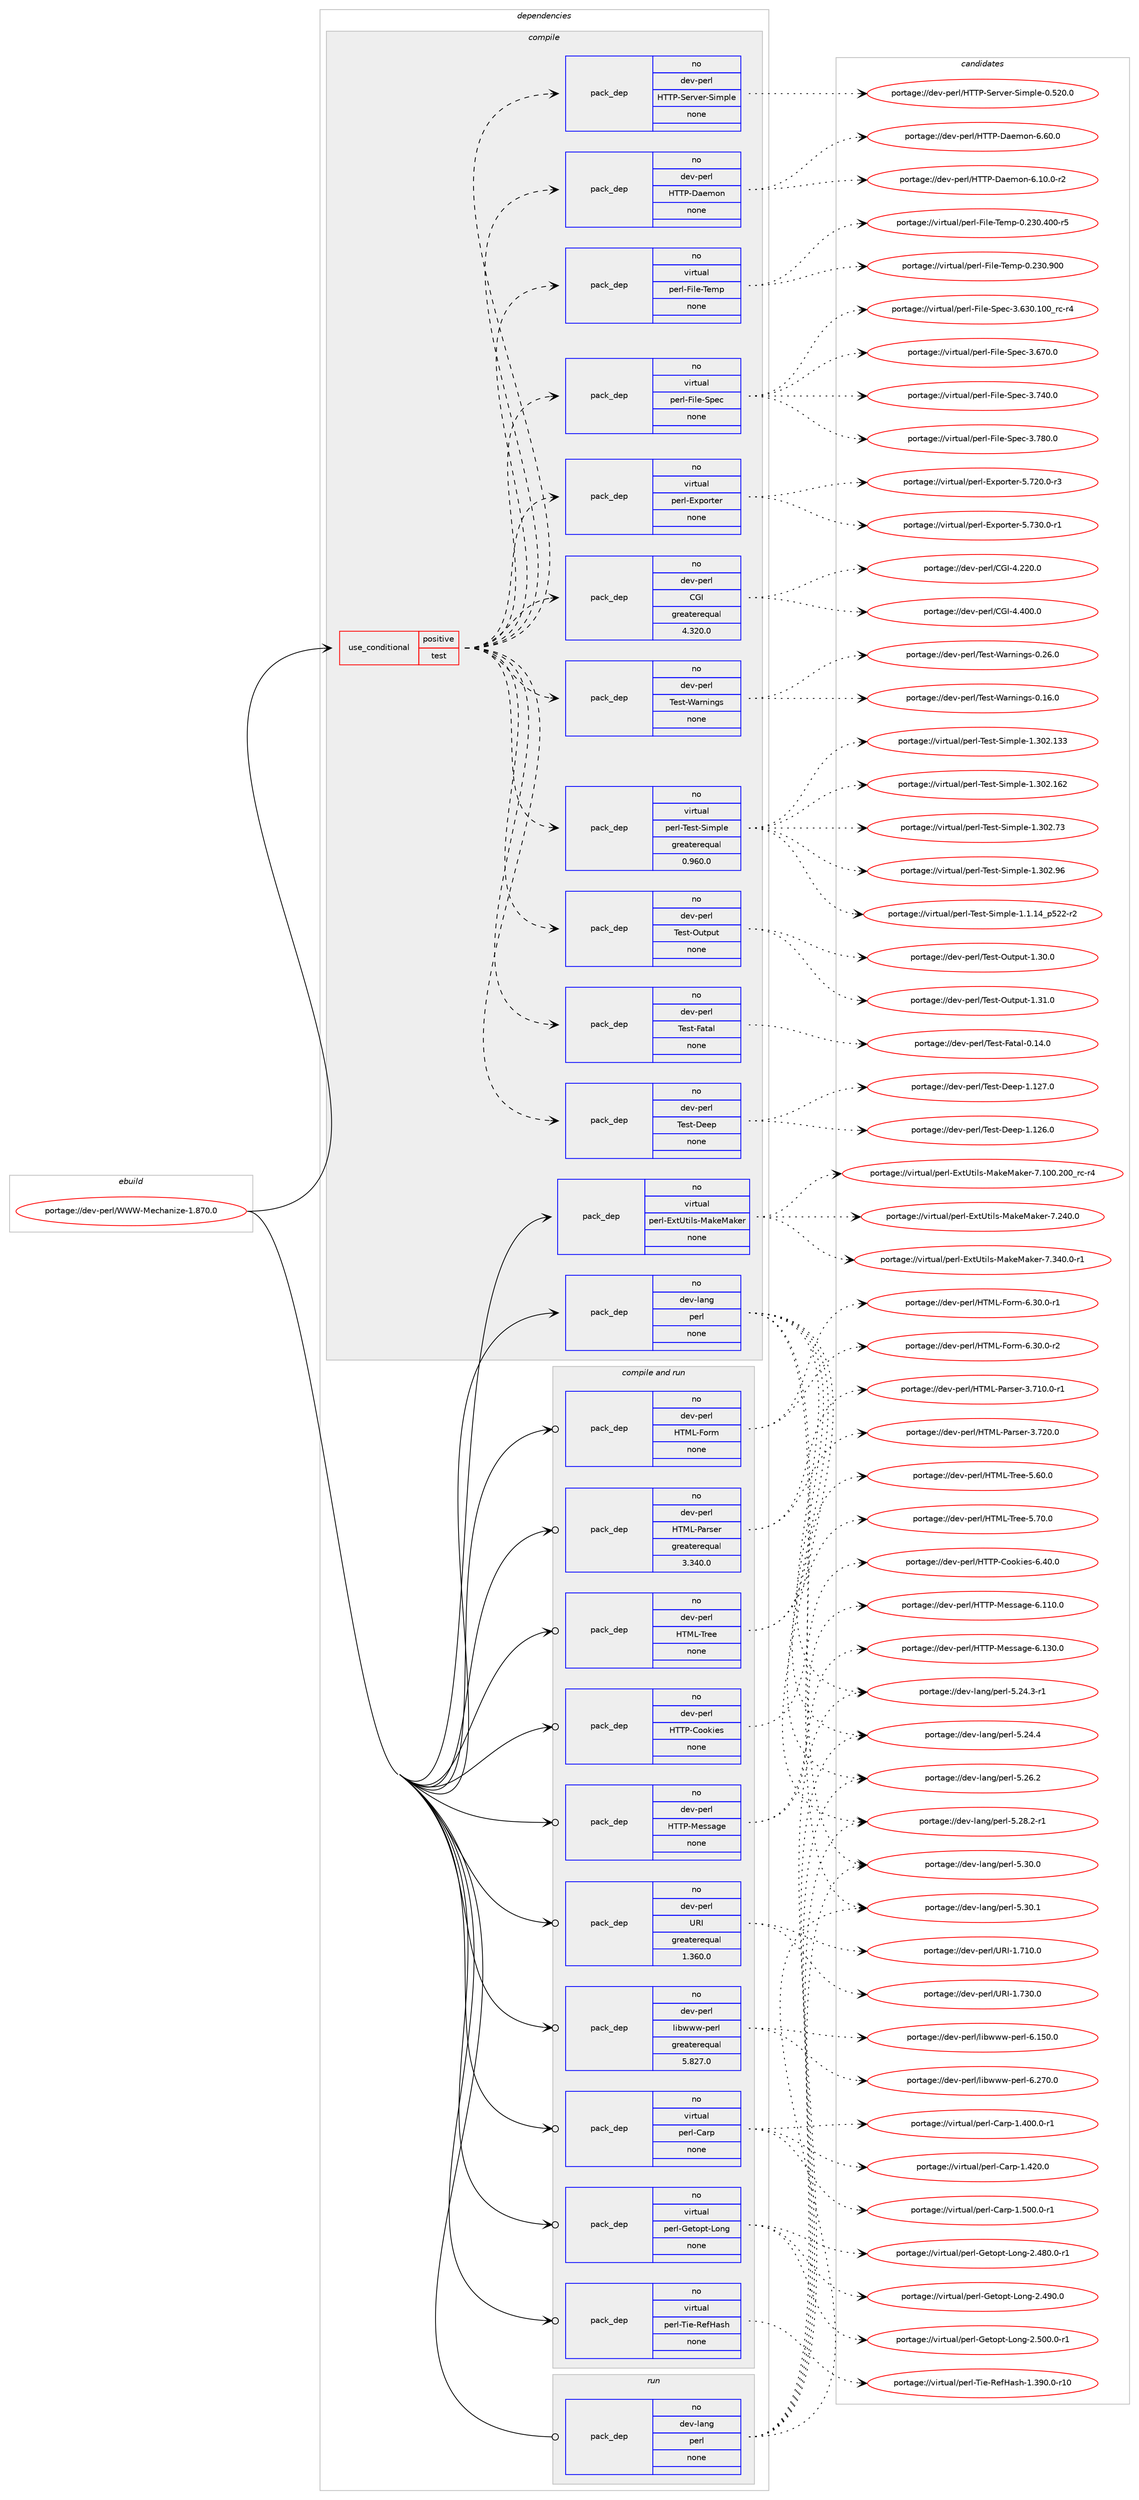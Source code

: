 digraph prolog {

# *************
# Graph options
# *************

newrank=true;
concentrate=true;
compound=true;
graph [rankdir=LR,fontname=Helvetica,fontsize=10,ranksep=1.5];#, ranksep=2.5, nodesep=0.2];
edge  [arrowhead=vee];
node  [fontname=Helvetica,fontsize=10];

# **********
# The ebuild
# **********

subgraph cluster_leftcol {
color=gray;
rank=same;
label=<<i>ebuild</i>>;
id [label="portage://dev-perl/WWW-Mechanize-1.870.0", color=red, width=4, href="../dev-perl/WWW-Mechanize-1.870.0.svg"];
}

# ****************
# The dependencies
# ****************

subgraph cluster_midcol {
color=gray;
label=<<i>dependencies</i>>;
subgraph cluster_compile {
fillcolor="#eeeeee";
style=filled;
label=<<i>compile</i>>;
subgraph cond23837 {
dependency122647 [label=<<TABLE BORDER="0" CELLBORDER="1" CELLSPACING="0" CELLPADDING="4"><TR><TD ROWSPAN="3" CELLPADDING="10">use_conditional</TD></TR><TR><TD>positive</TD></TR><TR><TD>test</TD></TR></TABLE>>, shape=none, color=red];
subgraph pack95616 {
dependency122648 [label=<<TABLE BORDER="0" CELLBORDER="1" CELLSPACING="0" CELLPADDING="4" WIDTH="220"><TR><TD ROWSPAN="6" CELLPADDING="30">pack_dep</TD></TR><TR><TD WIDTH="110">no</TD></TR><TR><TD>dev-perl</TD></TR><TR><TD>CGI</TD></TR><TR><TD>greaterequal</TD></TR><TR><TD>4.320.0</TD></TR></TABLE>>, shape=none, color=blue];
}
dependency122647:e -> dependency122648:w [weight=20,style="dashed",arrowhead="vee"];
subgraph pack95617 {
dependency122649 [label=<<TABLE BORDER="0" CELLBORDER="1" CELLSPACING="0" CELLPADDING="4" WIDTH="220"><TR><TD ROWSPAN="6" CELLPADDING="30">pack_dep</TD></TR><TR><TD WIDTH="110">no</TD></TR><TR><TD>virtual</TD></TR><TR><TD>perl-Exporter</TD></TR><TR><TD>none</TD></TR><TR><TD></TD></TR></TABLE>>, shape=none, color=blue];
}
dependency122647:e -> dependency122649:w [weight=20,style="dashed",arrowhead="vee"];
subgraph pack95618 {
dependency122650 [label=<<TABLE BORDER="0" CELLBORDER="1" CELLSPACING="0" CELLPADDING="4" WIDTH="220"><TR><TD ROWSPAN="6" CELLPADDING="30">pack_dep</TD></TR><TR><TD WIDTH="110">no</TD></TR><TR><TD>virtual</TD></TR><TR><TD>perl-File-Spec</TD></TR><TR><TD>none</TD></TR><TR><TD></TD></TR></TABLE>>, shape=none, color=blue];
}
dependency122647:e -> dependency122650:w [weight=20,style="dashed",arrowhead="vee"];
subgraph pack95619 {
dependency122651 [label=<<TABLE BORDER="0" CELLBORDER="1" CELLSPACING="0" CELLPADDING="4" WIDTH="220"><TR><TD ROWSPAN="6" CELLPADDING="30">pack_dep</TD></TR><TR><TD WIDTH="110">no</TD></TR><TR><TD>virtual</TD></TR><TR><TD>perl-File-Temp</TD></TR><TR><TD>none</TD></TR><TR><TD></TD></TR></TABLE>>, shape=none, color=blue];
}
dependency122647:e -> dependency122651:w [weight=20,style="dashed",arrowhead="vee"];
subgraph pack95620 {
dependency122652 [label=<<TABLE BORDER="0" CELLBORDER="1" CELLSPACING="0" CELLPADDING="4" WIDTH="220"><TR><TD ROWSPAN="6" CELLPADDING="30">pack_dep</TD></TR><TR><TD WIDTH="110">no</TD></TR><TR><TD>dev-perl</TD></TR><TR><TD>HTTP-Daemon</TD></TR><TR><TD>none</TD></TR><TR><TD></TD></TR></TABLE>>, shape=none, color=blue];
}
dependency122647:e -> dependency122652:w [weight=20,style="dashed",arrowhead="vee"];
subgraph pack95621 {
dependency122653 [label=<<TABLE BORDER="0" CELLBORDER="1" CELLSPACING="0" CELLPADDING="4" WIDTH="220"><TR><TD ROWSPAN="6" CELLPADDING="30">pack_dep</TD></TR><TR><TD WIDTH="110">no</TD></TR><TR><TD>dev-perl</TD></TR><TR><TD>HTTP-Server-Simple</TD></TR><TR><TD>none</TD></TR><TR><TD></TD></TR></TABLE>>, shape=none, color=blue];
}
dependency122647:e -> dependency122653:w [weight=20,style="dashed",arrowhead="vee"];
subgraph pack95622 {
dependency122654 [label=<<TABLE BORDER="0" CELLBORDER="1" CELLSPACING="0" CELLPADDING="4" WIDTH="220"><TR><TD ROWSPAN="6" CELLPADDING="30">pack_dep</TD></TR><TR><TD WIDTH="110">no</TD></TR><TR><TD>dev-perl</TD></TR><TR><TD>Test-Deep</TD></TR><TR><TD>none</TD></TR><TR><TD></TD></TR></TABLE>>, shape=none, color=blue];
}
dependency122647:e -> dependency122654:w [weight=20,style="dashed",arrowhead="vee"];
subgraph pack95623 {
dependency122655 [label=<<TABLE BORDER="0" CELLBORDER="1" CELLSPACING="0" CELLPADDING="4" WIDTH="220"><TR><TD ROWSPAN="6" CELLPADDING="30">pack_dep</TD></TR><TR><TD WIDTH="110">no</TD></TR><TR><TD>dev-perl</TD></TR><TR><TD>Test-Fatal</TD></TR><TR><TD>none</TD></TR><TR><TD></TD></TR></TABLE>>, shape=none, color=blue];
}
dependency122647:e -> dependency122655:w [weight=20,style="dashed",arrowhead="vee"];
subgraph pack95624 {
dependency122656 [label=<<TABLE BORDER="0" CELLBORDER="1" CELLSPACING="0" CELLPADDING="4" WIDTH="220"><TR><TD ROWSPAN="6" CELLPADDING="30">pack_dep</TD></TR><TR><TD WIDTH="110">no</TD></TR><TR><TD>dev-perl</TD></TR><TR><TD>Test-Output</TD></TR><TR><TD>none</TD></TR><TR><TD></TD></TR></TABLE>>, shape=none, color=blue];
}
dependency122647:e -> dependency122656:w [weight=20,style="dashed",arrowhead="vee"];
subgraph pack95625 {
dependency122657 [label=<<TABLE BORDER="0" CELLBORDER="1" CELLSPACING="0" CELLPADDING="4" WIDTH="220"><TR><TD ROWSPAN="6" CELLPADDING="30">pack_dep</TD></TR><TR><TD WIDTH="110">no</TD></TR><TR><TD>virtual</TD></TR><TR><TD>perl-Test-Simple</TD></TR><TR><TD>greaterequal</TD></TR><TR><TD>0.960.0</TD></TR></TABLE>>, shape=none, color=blue];
}
dependency122647:e -> dependency122657:w [weight=20,style="dashed",arrowhead="vee"];
subgraph pack95626 {
dependency122658 [label=<<TABLE BORDER="0" CELLBORDER="1" CELLSPACING="0" CELLPADDING="4" WIDTH="220"><TR><TD ROWSPAN="6" CELLPADDING="30">pack_dep</TD></TR><TR><TD WIDTH="110">no</TD></TR><TR><TD>dev-perl</TD></TR><TR><TD>Test-Warnings</TD></TR><TR><TD>none</TD></TR><TR><TD></TD></TR></TABLE>>, shape=none, color=blue];
}
dependency122647:e -> dependency122658:w [weight=20,style="dashed",arrowhead="vee"];
}
id:e -> dependency122647:w [weight=20,style="solid",arrowhead="vee"];
subgraph pack95627 {
dependency122659 [label=<<TABLE BORDER="0" CELLBORDER="1" CELLSPACING="0" CELLPADDING="4" WIDTH="220"><TR><TD ROWSPAN="6" CELLPADDING="30">pack_dep</TD></TR><TR><TD WIDTH="110">no</TD></TR><TR><TD>dev-lang</TD></TR><TR><TD>perl</TD></TR><TR><TD>none</TD></TR><TR><TD></TD></TR></TABLE>>, shape=none, color=blue];
}
id:e -> dependency122659:w [weight=20,style="solid",arrowhead="vee"];
subgraph pack95628 {
dependency122660 [label=<<TABLE BORDER="0" CELLBORDER="1" CELLSPACING="0" CELLPADDING="4" WIDTH="220"><TR><TD ROWSPAN="6" CELLPADDING="30">pack_dep</TD></TR><TR><TD WIDTH="110">no</TD></TR><TR><TD>virtual</TD></TR><TR><TD>perl-ExtUtils-MakeMaker</TD></TR><TR><TD>none</TD></TR><TR><TD></TD></TR></TABLE>>, shape=none, color=blue];
}
id:e -> dependency122660:w [weight=20,style="solid",arrowhead="vee"];
}
subgraph cluster_compileandrun {
fillcolor="#eeeeee";
style=filled;
label=<<i>compile and run</i>>;
subgraph pack95629 {
dependency122661 [label=<<TABLE BORDER="0" CELLBORDER="1" CELLSPACING="0" CELLPADDING="4" WIDTH="220"><TR><TD ROWSPAN="6" CELLPADDING="30">pack_dep</TD></TR><TR><TD WIDTH="110">no</TD></TR><TR><TD>dev-perl</TD></TR><TR><TD>HTML-Form</TD></TR><TR><TD>none</TD></TR><TR><TD></TD></TR></TABLE>>, shape=none, color=blue];
}
id:e -> dependency122661:w [weight=20,style="solid",arrowhead="odotvee"];
subgraph pack95630 {
dependency122662 [label=<<TABLE BORDER="0" CELLBORDER="1" CELLSPACING="0" CELLPADDING="4" WIDTH="220"><TR><TD ROWSPAN="6" CELLPADDING="30">pack_dep</TD></TR><TR><TD WIDTH="110">no</TD></TR><TR><TD>dev-perl</TD></TR><TR><TD>HTML-Parser</TD></TR><TR><TD>greaterequal</TD></TR><TR><TD>3.340.0</TD></TR></TABLE>>, shape=none, color=blue];
}
id:e -> dependency122662:w [weight=20,style="solid",arrowhead="odotvee"];
subgraph pack95631 {
dependency122663 [label=<<TABLE BORDER="0" CELLBORDER="1" CELLSPACING="0" CELLPADDING="4" WIDTH="220"><TR><TD ROWSPAN="6" CELLPADDING="30">pack_dep</TD></TR><TR><TD WIDTH="110">no</TD></TR><TR><TD>dev-perl</TD></TR><TR><TD>HTML-Tree</TD></TR><TR><TD>none</TD></TR><TR><TD></TD></TR></TABLE>>, shape=none, color=blue];
}
id:e -> dependency122663:w [weight=20,style="solid",arrowhead="odotvee"];
subgraph pack95632 {
dependency122664 [label=<<TABLE BORDER="0" CELLBORDER="1" CELLSPACING="0" CELLPADDING="4" WIDTH="220"><TR><TD ROWSPAN="6" CELLPADDING="30">pack_dep</TD></TR><TR><TD WIDTH="110">no</TD></TR><TR><TD>dev-perl</TD></TR><TR><TD>HTTP-Cookies</TD></TR><TR><TD>none</TD></TR><TR><TD></TD></TR></TABLE>>, shape=none, color=blue];
}
id:e -> dependency122664:w [weight=20,style="solid",arrowhead="odotvee"];
subgraph pack95633 {
dependency122665 [label=<<TABLE BORDER="0" CELLBORDER="1" CELLSPACING="0" CELLPADDING="4" WIDTH="220"><TR><TD ROWSPAN="6" CELLPADDING="30">pack_dep</TD></TR><TR><TD WIDTH="110">no</TD></TR><TR><TD>dev-perl</TD></TR><TR><TD>HTTP-Message</TD></TR><TR><TD>none</TD></TR><TR><TD></TD></TR></TABLE>>, shape=none, color=blue];
}
id:e -> dependency122665:w [weight=20,style="solid",arrowhead="odotvee"];
subgraph pack95634 {
dependency122666 [label=<<TABLE BORDER="0" CELLBORDER="1" CELLSPACING="0" CELLPADDING="4" WIDTH="220"><TR><TD ROWSPAN="6" CELLPADDING="30">pack_dep</TD></TR><TR><TD WIDTH="110">no</TD></TR><TR><TD>dev-perl</TD></TR><TR><TD>URI</TD></TR><TR><TD>greaterequal</TD></TR><TR><TD>1.360.0</TD></TR></TABLE>>, shape=none, color=blue];
}
id:e -> dependency122666:w [weight=20,style="solid",arrowhead="odotvee"];
subgraph pack95635 {
dependency122667 [label=<<TABLE BORDER="0" CELLBORDER="1" CELLSPACING="0" CELLPADDING="4" WIDTH="220"><TR><TD ROWSPAN="6" CELLPADDING="30">pack_dep</TD></TR><TR><TD WIDTH="110">no</TD></TR><TR><TD>dev-perl</TD></TR><TR><TD>libwww-perl</TD></TR><TR><TD>greaterequal</TD></TR><TR><TD>5.827.0</TD></TR></TABLE>>, shape=none, color=blue];
}
id:e -> dependency122667:w [weight=20,style="solid",arrowhead="odotvee"];
subgraph pack95636 {
dependency122668 [label=<<TABLE BORDER="0" CELLBORDER="1" CELLSPACING="0" CELLPADDING="4" WIDTH="220"><TR><TD ROWSPAN="6" CELLPADDING="30">pack_dep</TD></TR><TR><TD WIDTH="110">no</TD></TR><TR><TD>virtual</TD></TR><TR><TD>perl-Carp</TD></TR><TR><TD>none</TD></TR><TR><TD></TD></TR></TABLE>>, shape=none, color=blue];
}
id:e -> dependency122668:w [weight=20,style="solid",arrowhead="odotvee"];
subgraph pack95637 {
dependency122669 [label=<<TABLE BORDER="0" CELLBORDER="1" CELLSPACING="0" CELLPADDING="4" WIDTH="220"><TR><TD ROWSPAN="6" CELLPADDING="30">pack_dep</TD></TR><TR><TD WIDTH="110">no</TD></TR><TR><TD>virtual</TD></TR><TR><TD>perl-Getopt-Long</TD></TR><TR><TD>none</TD></TR><TR><TD></TD></TR></TABLE>>, shape=none, color=blue];
}
id:e -> dependency122669:w [weight=20,style="solid",arrowhead="odotvee"];
subgraph pack95638 {
dependency122670 [label=<<TABLE BORDER="0" CELLBORDER="1" CELLSPACING="0" CELLPADDING="4" WIDTH="220"><TR><TD ROWSPAN="6" CELLPADDING="30">pack_dep</TD></TR><TR><TD WIDTH="110">no</TD></TR><TR><TD>virtual</TD></TR><TR><TD>perl-Tie-RefHash</TD></TR><TR><TD>none</TD></TR><TR><TD></TD></TR></TABLE>>, shape=none, color=blue];
}
id:e -> dependency122670:w [weight=20,style="solid",arrowhead="odotvee"];
}
subgraph cluster_run {
fillcolor="#eeeeee";
style=filled;
label=<<i>run</i>>;
subgraph pack95639 {
dependency122671 [label=<<TABLE BORDER="0" CELLBORDER="1" CELLSPACING="0" CELLPADDING="4" WIDTH="220"><TR><TD ROWSPAN="6" CELLPADDING="30">pack_dep</TD></TR><TR><TD WIDTH="110">no</TD></TR><TR><TD>dev-lang</TD></TR><TR><TD>perl</TD></TR><TR><TD>none</TD></TR><TR><TD></TD></TR></TABLE>>, shape=none, color=blue];
}
id:e -> dependency122671:w [weight=20,style="solid",arrowhead="odot"];
}
}

# **************
# The candidates
# **************

subgraph cluster_choices {
rank=same;
color=gray;
label=<<i>candidates</i>>;

subgraph choice95616 {
color=black;
nodesep=1;
choiceportage10010111845112101114108476771734552465050484648 [label="portage://dev-perl/CGI-4.220.0", color=red, width=4,href="../dev-perl/CGI-4.220.0.svg"];
choiceportage10010111845112101114108476771734552465248484648 [label="portage://dev-perl/CGI-4.400.0", color=red, width=4,href="../dev-perl/CGI-4.400.0.svg"];
dependency122648:e -> choiceportage10010111845112101114108476771734552465050484648:w [style=dotted,weight="100"];
dependency122648:e -> choiceportage10010111845112101114108476771734552465248484648:w [style=dotted,weight="100"];
}
subgraph choice95617 {
color=black;
nodesep=1;
choiceportage1181051141161179710847112101114108456912011211111411610111445534655504846484511451 [label="portage://virtual/perl-Exporter-5.720.0-r3", color=red, width=4,href="../virtual/perl-Exporter-5.720.0-r3.svg"];
choiceportage1181051141161179710847112101114108456912011211111411610111445534655514846484511449 [label="portage://virtual/perl-Exporter-5.730.0-r1", color=red, width=4,href="../virtual/perl-Exporter-5.730.0-r1.svg"];
dependency122649:e -> choiceportage1181051141161179710847112101114108456912011211111411610111445534655504846484511451:w [style=dotted,weight="100"];
dependency122649:e -> choiceportage1181051141161179710847112101114108456912011211111411610111445534655514846484511449:w [style=dotted,weight="100"];
}
subgraph choice95618 {
color=black;
nodesep=1;
choiceportage118105114116117971084711210111410845701051081014583112101994551465451484649484895114994511452 [label="portage://virtual/perl-File-Spec-3.630.100_rc-r4", color=red, width=4,href="../virtual/perl-File-Spec-3.630.100_rc-r4.svg"];
choiceportage118105114116117971084711210111410845701051081014583112101994551465455484648 [label="portage://virtual/perl-File-Spec-3.670.0", color=red, width=4,href="../virtual/perl-File-Spec-3.670.0.svg"];
choiceportage118105114116117971084711210111410845701051081014583112101994551465552484648 [label="portage://virtual/perl-File-Spec-3.740.0", color=red, width=4,href="../virtual/perl-File-Spec-3.740.0.svg"];
choiceportage118105114116117971084711210111410845701051081014583112101994551465556484648 [label="portage://virtual/perl-File-Spec-3.780.0", color=red, width=4,href="../virtual/perl-File-Spec-3.780.0.svg"];
dependency122650:e -> choiceportage118105114116117971084711210111410845701051081014583112101994551465451484649484895114994511452:w [style=dotted,weight="100"];
dependency122650:e -> choiceportage118105114116117971084711210111410845701051081014583112101994551465455484648:w [style=dotted,weight="100"];
dependency122650:e -> choiceportage118105114116117971084711210111410845701051081014583112101994551465552484648:w [style=dotted,weight="100"];
dependency122650:e -> choiceportage118105114116117971084711210111410845701051081014583112101994551465556484648:w [style=dotted,weight="100"];
}
subgraph choice95619 {
color=black;
nodesep=1;
choiceportage118105114116117971084711210111410845701051081014584101109112454846505148465248484511453 [label="portage://virtual/perl-File-Temp-0.230.400-r5", color=red, width=4,href="../virtual/perl-File-Temp-0.230.400-r5.svg"];
choiceportage11810511411611797108471121011141084570105108101458410110911245484650514846574848 [label="portage://virtual/perl-File-Temp-0.230.900", color=red, width=4,href="../virtual/perl-File-Temp-0.230.900.svg"];
dependency122651:e -> choiceportage118105114116117971084711210111410845701051081014584101109112454846505148465248484511453:w [style=dotted,weight="100"];
dependency122651:e -> choiceportage11810511411611797108471121011141084570105108101458410110911245484650514846574848:w [style=dotted,weight="100"];
}
subgraph choice95620 {
color=black;
nodesep=1;
choiceportage100101118451121011141084772848480456897101109111110455446494846484511450 [label="portage://dev-perl/HTTP-Daemon-6.10.0-r2", color=red, width=4,href="../dev-perl/HTTP-Daemon-6.10.0-r2.svg"];
choiceportage10010111845112101114108477284848045689710110911111045544654484648 [label="portage://dev-perl/HTTP-Daemon-6.60.0", color=red, width=4,href="../dev-perl/HTTP-Daemon-6.60.0.svg"];
dependency122652:e -> choiceportage100101118451121011141084772848480456897101109111110455446494846484511450:w [style=dotted,weight="100"];
dependency122652:e -> choiceportage10010111845112101114108477284848045689710110911111045544654484648:w [style=dotted,weight="100"];
}
subgraph choice95621 {
color=black;
nodesep=1;
choiceportage100101118451121011141084772848480458310111411810111445831051091121081014548465350484648 [label="portage://dev-perl/HTTP-Server-Simple-0.520.0", color=red, width=4,href="../dev-perl/HTTP-Server-Simple-0.520.0.svg"];
dependency122653:e -> choiceportage100101118451121011141084772848480458310111411810111445831051091121081014548465350484648:w [style=dotted,weight="100"];
}
subgraph choice95622 {
color=black;
nodesep=1;
choiceportage10010111845112101114108478410111511645681011011124549464950544648 [label="portage://dev-perl/Test-Deep-1.126.0", color=red, width=4,href="../dev-perl/Test-Deep-1.126.0.svg"];
choiceportage10010111845112101114108478410111511645681011011124549464950554648 [label="portage://dev-perl/Test-Deep-1.127.0", color=red, width=4,href="../dev-perl/Test-Deep-1.127.0.svg"];
dependency122654:e -> choiceportage10010111845112101114108478410111511645681011011124549464950544648:w [style=dotted,weight="100"];
dependency122654:e -> choiceportage10010111845112101114108478410111511645681011011124549464950554648:w [style=dotted,weight="100"];
}
subgraph choice95623 {
color=black;
nodesep=1;
choiceportage1001011184511210111410847841011151164570971169710845484649524648 [label="portage://dev-perl/Test-Fatal-0.14.0", color=red, width=4,href="../dev-perl/Test-Fatal-0.14.0.svg"];
dependency122655:e -> choiceportage1001011184511210111410847841011151164570971169710845484649524648:w [style=dotted,weight="100"];
}
subgraph choice95624 {
color=black;
nodesep=1;
choiceportage100101118451121011141084784101115116457911711611211711645494651484648 [label="portage://dev-perl/Test-Output-1.30.0", color=red, width=4,href="../dev-perl/Test-Output-1.30.0.svg"];
choiceportage100101118451121011141084784101115116457911711611211711645494651494648 [label="portage://dev-perl/Test-Output-1.31.0", color=red, width=4,href="../dev-perl/Test-Output-1.31.0.svg"];
dependency122656:e -> choiceportage100101118451121011141084784101115116457911711611211711645494651484648:w [style=dotted,weight="100"];
dependency122656:e -> choiceportage100101118451121011141084784101115116457911711611211711645494651494648:w [style=dotted,weight="100"];
}
subgraph choice95625 {
color=black;
nodesep=1;
choiceportage11810511411611797108471121011141084584101115116458310510911210810145494649464952951125350504511450 [label="portage://virtual/perl-Test-Simple-1.1.14_p522-r2", color=red, width=4,href="../virtual/perl-Test-Simple-1.1.14_p522-r2.svg"];
choiceportage11810511411611797108471121011141084584101115116458310510911210810145494651485046495151 [label="portage://virtual/perl-Test-Simple-1.302.133", color=red, width=4,href="../virtual/perl-Test-Simple-1.302.133.svg"];
choiceportage11810511411611797108471121011141084584101115116458310510911210810145494651485046495450 [label="portage://virtual/perl-Test-Simple-1.302.162", color=red, width=4,href="../virtual/perl-Test-Simple-1.302.162.svg"];
choiceportage118105114116117971084711210111410845841011151164583105109112108101454946514850465551 [label="portage://virtual/perl-Test-Simple-1.302.73", color=red, width=4,href="../virtual/perl-Test-Simple-1.302.73.svg"];
choiceportage118105114116117971084711210111410845841011151164583105109112108101454946514850465754 [label="portage://virtual/perl-Test-Simple-1.302.96", color=red, width=4,href="../virtual/perl-Test-Simple-1.302.96.svg"];
dependency122657:e -> choiceportage11810511411611797108471121011141084584101115116458310510911210810145494649464952951125350504511450:w [style=dotted,weight="100"];
dependency122657:e -> choiceportage11810511411611797108471121011141084584101115116458310510911210810145494651485046495151:w [style=dotted,weight="100"];
dependency122657:e -> choiceportage11810511411611797108471121011141084584101115116458310510911210810145494651485046495450:w [style=dotted,weight="100"];
dependency122657:e -> choiceportage118105114116117971084711210111410845841011151164583105109112108101454946514850465551:w [style=dotted,weight="100"];
dependency122657:e -> choiceportage118105114116117971084711210111410845841011151164583105109112108101454946514850465754:w [style=dotted,weight="100"];
}
subgraph choice95626 {
color=black;
nodesep=1;
choiceportage10010111845112101114108478410111511645879711411010511010311545484649544648 [label="portage://dev-perl/Test-Warnings-0.16.0", color=red, width=4,href="../dev-perl/Test-Warnings-0.16.0.svg"];
choiceportage10010111845112101114108478410111511645879711411010511010311545484650544648 [label="portage://dev-perl/Test-Warnings-0.26.0", color=red, width=4,href="../dev-perl/Test-Warnings-0.26.0.svg"];
dependency122658:e -> choiceportage10010111845112101114108478410111511645879711411010511010311545484649544648:w [style=dotted,weight="100"];
dependency122658:e -> choiceportage10010111845112101114108478410111511645879711411010511010311545484650544648:w [style=dotted,weight="100"];
}
subgraph choice95627 {
color=black;
nodesep=1;
choiceportage100101118451089711010347112101114108455346505246514511449 [label="portage://dev-lang/perl-5.24.3-r1", color=red, width=4,href="../dev-lang/perl-5.24.3-r1.svg"];
choiceportage10010111845108971101034711210111410845534650524652 [label="portage://dev-lang/perl-5.24.4", color=red, width=4,href="../dev-lang/perl-5.24.4.svg"];
choiceportage10010111845108971101034711210111410845534650544650 [label="portage://dev-lang/perl-5.26.2", color=red, width=4,href="../dev-lang/perl-5.26.2.svg"];
choiceportage100101118451089711010347112101114108455346505646504511449 [label="portage://dev-lang/perl-5.28.2-r1", color=red, width=4,href="../dev-lang/perl-5.28.2-r1.svg"];
choiceportage10010111845108971101034711210111410845534651484648 [label="portage://dev-lang/perl-5.30.0", color=red, width=4,href="../dev-lang/perl-5.30.0.svg"];
choiceportage10010111845108971101034711210111410845534651484649 [label="portage://dev-lang/perl-5.30.1", color=red, width=4,href="../dev-lang/perl-5.30.1.svg"];
dependency122659:e -> choiceportage100101118451089711010347112101114108455346505246514511449:w [style=dotted,weight="100"];
dependency122659:e -> choiceportage10010111845108971101034711210111410845534650524652:w [style=dotted,weight="100"];
dependency122659:e -> choiceportage10010111845108971101034711210111410845534650544650:w [style=dotted,weight="100"];
dependency122659:e -> choiceportage100101118451089711010347112101114108455346505646504511449:w [style=dotted,weight="100"];
dependency122659:e -> choiceportage10010111845108971101034711210111410845534651484648:w [style=dotted,weight="100"];
dependency122659:e -> choiceportage10010111845108971101034711210111410845534651484649:w [style=dotted,weight="100"];
}
subgraph choice95628 {
color=black;
nodesep=1;
choiceportage118105114116117971084711210111410845691201168511610510811545779710710177971071011144555464948484650484895114994511452 [label="portage://virtual/perl-ExtUtils-MakeMaker-7.100.200_rc-r4", color=red, width=4,href="../virtual/perl-ExtUtils-MakeMaker-7.100.200_rc-r4.svg"];
choiceportage118105114116117971084711210111410845691201168511610510811545779710710177971071011144555465052484648 [label="portage://virtual/perl-ExtUtils-MakeMaker-7.240.0", color=red, width=4,href="../virtual/perl-ExtUtils-MakeMaker-7.240.0.svg"];
choiceportage1181051141161179710847112101114108456912011685116105108115457797107101779710710111445554651524846484511449 [label="portage://virtual/perl-ExtUtils-MakeMaker-7.340.0-r1", color=red, width=4,href="../virtual/perl-ExtUtils-MakeMaker-7.340.0-r1.svg"];
dependency122660:e -> choiceportage118105114116117971084711210111410845691201168511610510811545779710710177971071011144555464948484650484895114994511452:w [style=dotted,weight="100"];
dependency122660:e -> choiceportage118105114116117971084711210111410845691201168511610510811545779710710177971071011144555465052484648:w [style=dotted,weight="100"];
dependency122660:e -> choiceportage1181051141161179710847112101114108456912011685116105108115457797107101779710710111445554651524846484511449:w [style=dotted,weight="100"];
}
subgraph choice95629 {
color=black;
nodesep=1;
choiceportage1001011184511210111410847728477764570111114109455446514846484511449 [label="portage://dev-perl/HTML-Form-6.30.0-r1", color=red, width=4,href="../dev-perl/HTML-Form-6.30.0-r1.svg"];
choiceportage1001011184511210111410847728477764570111114109455446514846484511450 [label="portage://dev-perl/HTML-Form-6.30.0-r2", color=red, width=4,href="../dev-perl/HTML-Form-6.30.0-r2.svg"];
dependency122661:e -> choiceportage1001011184511210111410847728477764570111114109455446514846484511449:w [style=dotted,weight="100"];
dependency122661:e -> choiceportage1001011184511210111410847728477764570111114109455446514846484511450:w [style=dotted,weight="100"];
}
subgraph choice95630 {
color=black;
nodesep=1;
choiceportage10010111845112101114108477284777645809711411510111445514655494846484511449 [label="portage://dev-perl/HTML-Parser-3.710.0-r1", color=red, width=4,href="../dev-perl/HTML-Parser-3.710.0-r1.svg"];
choiceportage1001011184511210111410847728477764580971141151011144551465550484648 [label="portage://dev-perl/HTML-Parser-3.720.0", color=red, width=4,href="../dev-perl/HTML-Parser-3.720.0.svg"];
dependency122662:e -> choiceportage10010111845112101114108477284777645809711411510111445514655494846484511449:w [style=dotted,weight="100"];
dependency122662:e -> choiceportage1001011184511210111410847728477764580971141151011144551465550484648:w [style=dotted,weight="100"];
}
subgraph choice95631 {
color=black;
nodesep=1;
choiceportage100101118451121011141084772847776458411410110145534654484648 [label="portage://dev-perl/HTML-Tree-5.60.0", color=red, width=4,href="../dev-perl/HTML-Tree-5.60.0.svg"];
choiceportage100101118451121011141084772847776458411410110145534655484648 [label="portage://dev-perl/HTML-Tree-5.70.0", color=red, width=4,href="../dev-perl/HTML-Tree-5.70.0.svg"];
dependency122663:e -> choiceportage100101118451121011141084772847776458411410110145534654484648:w [style=dotted,weight="100"];
dependency122663:e -> choiceportage100101118451121011141084772847776458411410110145534655484648:w [style=dotted,weight="100"];
}
subgraph choice95632 {
color=black;
nodesep=1;
choiceportage100101118451121011141084772848480456711111110710510111545544652484648 [label="portage://dev-perl/HTTP-Cookies-6.40.0", color=red, width=4,href="../dev-perl/HTTP-Cookies-6.40.0.svg"];
dependency122664:e -> choiceportage100101118451121011141084772848480456711111110710510111545544652484648:w [style=dotted,weight="100"];
}
subgraph choice95633 {
color=black;
nodesep=1;
choiceportage1001011184511210111410847728484804577101115115971031014554464949484648 [label="portage://dev-perl/HTTP-Message-6.110.0", color=red, width=4,href="../dev-perl/HTTP-Message-6.110.0.svg"];
choiceportage1001011184511210111410847728484804577101115115971031014554464951484648 [label="portage://dev-perl/HTTP-Message-6.130.0", color=red, width=4,href="../dev-perl/HTTP-Message-6.130.0.svg"];
dependency122665:e -> choiceportage1001011184511210111410847728484804577101115115971031014554464949484648:w [style=dotted,weight="100"];
dependency122665:e -> choiceportage1001011184511210111410847728484804577101115115971031014554464951484648:w [style=dotted,weight="100"];
}
subgraph choice95634 {
color=black;
nodesep=1;
choiceportage10010111845112101114108478582734549465549484648 [label="portage://dev-perl/URI-1.710.0", color=red, width=4,href="../dev-perl/URI-1.710.0.svg"];
choiceportage10010111845112101114108478582734549465551484648 [label="portage://dev-perl/URI-1.730.0", color=red, width=4,href="../dev-perl/URI-1.730.0.svg"];
dependency122666:e -> choiceportage10010111845112101114108478582734549465549484648:w [style=dotted,weight="100"];
dependency122666:e -> choiceportage10010111845112101114108478582734549465551484648:w [style=dotted,weight="100"];
}
subgraph choice95635 {
color=black;
nodesep=1;
choiceportage100101118451121011141084710810598119119119451121011141084554464953484648 [label="portage://dev-perl/libwww-perl-6.150.0", color=red, width=4,href="../dev-perl/libwww-perl-6.150.0.svg"];
choiceportage100101118451121011141084710810598119119119451121011141084554465055484648 [label="portage://dev-perl/libwww-perl-6.270.0", color=red, width=4,href="../dev-perl/libwww-perl-6.270.0.svg"];
dependency122667:e -> choiceportage100101118451121011141084710810598119119119451121011141084554464953484648:w [style=dotted,weight="100"];
dependency122667:e -> choiceportage100101118451121011141084710810598119119119451121011141084554465055484648:w [style=dotted,weight="100"];
}
subgraph choice95636 {
color=black;
nodesep=1;
choiceportage118105114116117971084711210111410845679711411245494652484846484511449 [label="portage://virtual/perl-Carp-1.400.0-r1", color=red, width=4,href="../virtual/perl-Carp-1.400.0-r1.svg"];
choiceportage11810511411611797108471121011141084567971141124549465250484648 [label="portage://virtual/perl-Carp-1.420.0", color=red, width=4,href="../virtual/perl-Carp-1.420.0.svg"];
choiceportage118105114116117971084711210111410845679711411245494653484846484511449 [label="portage://virtual/perl-Carp-1.500.0-r1", color=red, width=4,href="../virtual/perl-Carp-1.500.0-r1.svg"];
dependency122668:e -> choiceportage118105114116117971084711210111410845679711411245494652484846484511449:w [style=dotted,weight="100"];
dependency122668:e -> choiceportage11810511411611797108471121011141084567971141124549465250484648:w [style=dotted,weight="100"];
dependency122668:e -> choiceportage118105114116117971084711210111410845679711411245494653484846484511449:w [style=dotted,weight="100"];
}
subgraph choice95637 {
color=black;
nodesep=1;
choiceportage11810511411611797108471121011141084571101116111112116457611111010345504652564846484511449 [label="portage://virtual/perl-Getopt-Long-2.480.0-r1", color=red, width=4,href="../virtual/perl-Getopt-Long-2.480.0-r1.svg"];
choiceportage1181051141161179710847112101114108457110111611111211645761111101034550465257484648 [label="portage://virtual/perl-Getopt-Long-2.490.0", color=red, width=4,href="../virtual/perl-Getopt-Long-2.490.0.svg"];
choiceportage11810511411611797108471121011141084571101116111112116457611111010345504653484846484511449 [label="portage://virtual/perl-Getopt-Long-2.500.0-r1", color=red, width=4,href="../virtual/perl-Getopt-Long-2.500.0-r1.svg"];
dependency122669:e -> choiceportage11810511411611797108471121011141084571101116111112116457611111010345504652564846484511449:w [style=dotted,weight="100"];
dependency122669:e -> choiceportage1181051141161179710847112101114108457110111611111211645761111101034550465257484648:w [style=dotted,weight="100"];
dependency122669:e -> choiceportage11810511411611797108471121011141084571101116111112116457611111010345504653484846484511449:w [style=dotted,weight="100"];
}
subgraph choice95638 {
color=black;
nodesep=1;
choiceportage11810511411611797108471121011141084584105101458210110272971151044549465157484648451144948 [label="portage://virtual/perl-Tie-RefHash-1.390.0-r10", color=red, width=4,href="../virtual/perl-Tie-RefHash-1.390.0-r10.svg"];
dependency122670:e -> choiceportage11810511411611797108471121011141084584105101458210110272971151044549465157484648451144948:w [style=dotted,weight="100"];
}
subgraph choice95639 {
color=black;
nodesep=1;
choiceportage100101118451089711010347112101114108455346505246514511449 [label="portage://dev-lang/perl-5.24.3-r1", color=red, width=4,href="../dev-lang/perl-5.24.3-r1.svg"];
choiceportage10010111845108971101034711210111410845534650524652 [label="portage://dev-lang/perl-5.24.4", color=red, width=4,href="../dev-lang/perl-5.24.4.svg"];
choiceportage10010111845108971101034711210111410845534650544650 [label="portage://dev-lang/perl-5.26.2", color=red, width=4,href="../dev-lang/perl-5.26.2.svg"];
choiceportage100101118451089711010347112101114108455346505646504511449 [label="portage://dev-lang/perl-5.28.2-r1", color=red, width=4,href="../dev-lang/perl-5.28.2-r1.svg"];
choiceportage10010111845108971101034711210111410845534651484648 [label="portage://dev-lang/perl-5.30.0", color=red, width=4,href="../dev-lang/perl-5.30.0.svg"];
choiceportage10010111845108971101034711210111410845534651484649 [label="portage://dev-lang/perl-5.30.1", color=red, width=4,href="../dev-lang/perl-5.30.1.svg"];
dependency122671:e -> choiceportage100101118451089711010347112101114108455346505246514511449:w [style=dotted,weight="100"];
dependency122671:e -> choiceportage10010111845108971101034711210111410845534650524652:w [style=dotted,weight="100"];
dependency122671:e -> choiceportage10010111845108971101034711210111410845534650544650:w [style=dotted,weight="100"];
dependency122671:e -> choiceportage100101118451089711010347112101114108455346505646504511449:w [style=dotted,weight="100"];
dependency122671:e -> choiceportage10010111845108971101034711210111410845534651484648:w [style=dotted,weight="100"];
dependency122671:e -> choiceportage10010111845108971101034711210111410845534651484649:w [style=dotted,weight="100"];
}
}

}

